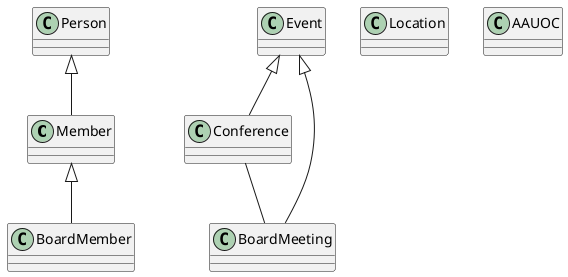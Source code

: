 @startuml

class Member{
}

class BoardMember{
}

class Event{
}

class Conference{
}

class BoardMeeting{
}

class Location{
}

class Person{
}

class AAUOC{
}

Event <|-- Conference
Event <|-- BoardMeeting
Conference -- BoardMeeting

Person <|-- Member
Member <|-- BoardMember


@enduml